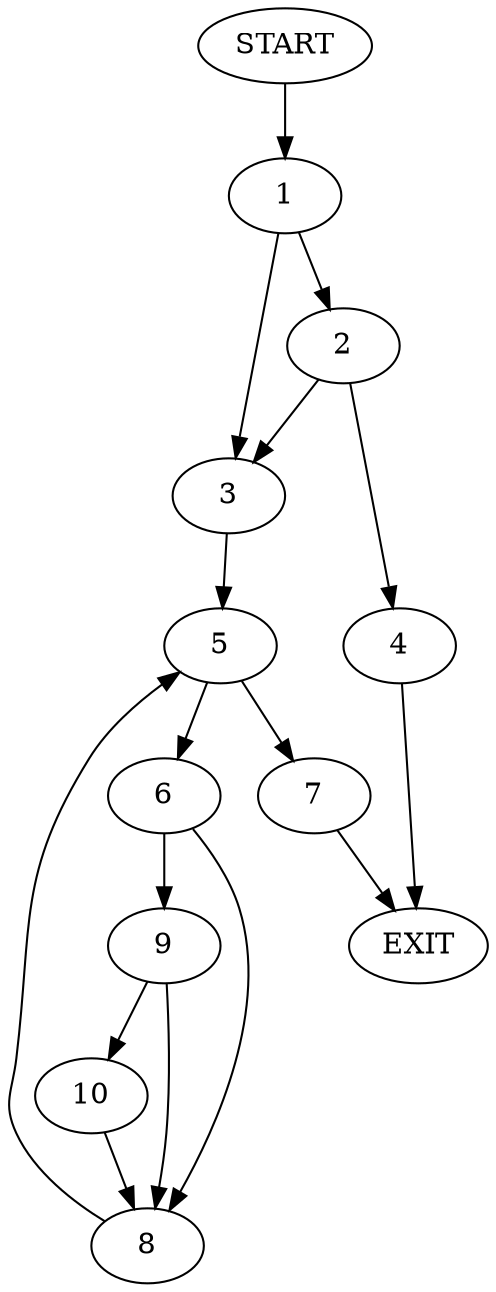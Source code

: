 digraph {
0 [label="START"]
11 [label="EXIT"]
0 -> 1
1 -> 2
1 -> 3
2 -> 3
2 -> 4
3 -> 5
4 -> 11
5 -> 6
5 -> 7
6 -> 8
6 -> 9
7 -> 11
9 -> 8
9 -> 10
8 -> 5
10 -> 8
}
